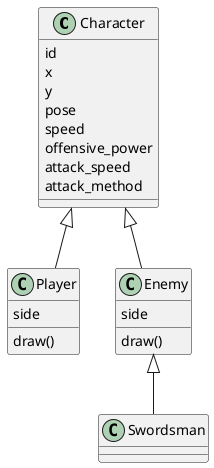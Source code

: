 @startuml example
class Character {
    id
    x
    y
    pose
    speed
    offensive_power
    attack_speed
    attack_method
}

class Player {
    side
    draw()
}

class Enemy {
    side
    draw()
}

class Swordsman {

}

Character <|-- Player
Character <|-- Enemy
Enemy <|-- Swordsman

@enduml
